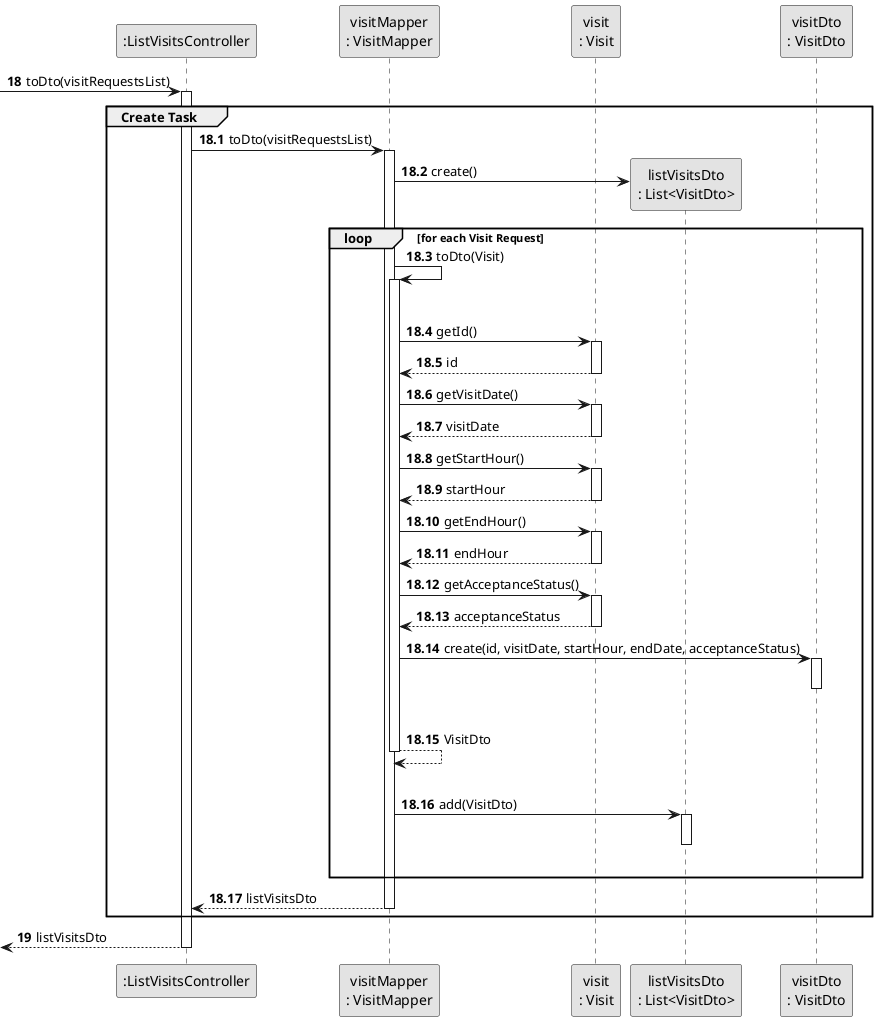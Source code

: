 @startuml
skinparam monochrome true
skinparam packageStyle rectangle
skinparam shadowing false

participant ":ListVisitsController" as CTRL
participant "visitMapper\n: VisitMapper" as VisitMapper
participant "visit\n: Visit" as Visit
participant "listVisitsDto\n: List<VisitDto>" as VisitDtoList
participant "visitDto\n: VisitDto" as VisitDto


autonumber 18
-> CTRL: toDto(visitRequestsList)

autonumber 18.1
activate CTRL
    group Create Task

        CTRL -> VisitMapper : toDto(visitRequestsList)
                     activate VisitMapper

                     VisitMapper -> VisitDtoList**: create()

                            loop for each Visit Request

                            VisitMapper -> VisitMapper : toDto(Visit)
                            activate VisitMapper
                                 |||

                                VisitMapper -> Visit : getId()
                                activate Visit

                                Visit --> VisitMapper : id
                                deactivate Visit

                                VisitMapper -> Visit : getVisitDate()
                                activate Visit

                                Visit --> VisitMapper : visitDate
                                deactivate Visit

                                VisitMapper -> Visit : getStartHour()
                                activate Visit

                                Visit --> VisitMapper : startHour
                                deactivate Visit

                                VisitMapper -> Visit : getEndHour()
                                activate Visit

                                Visit --> VisitMapper : endHour
                                deactivate Visit

                                VisitMapper -> Visit : getAcceptanceStatus()
                                activate Visit

                                Visit --> VisitMapper : acceptanceStatus
                                deactivate Visit

                                VisitMapper -> VisitDto : create(id, visitDate, startHour, endDate, acceptanceStatus)
                                activate VisitDto
                                deactivate VisitDto

                            |||
                            VisitMapper --> VisitMapper: VisitDto
                            deactivate VisitMapper
                            |||
                            VisitMapper -> VisitDtoList: add(VisitDto)
                            activate VisitDtoList
                            deactivate VisitDtoList

                            |||
                            end loop

                         VisitMapper --> CTRL : listVisitsDto
                         deactivate VisitMapper
    end

    autonumber 19
    <-- CTRL : listVisitsDto
deactivate CTRL


@enduml